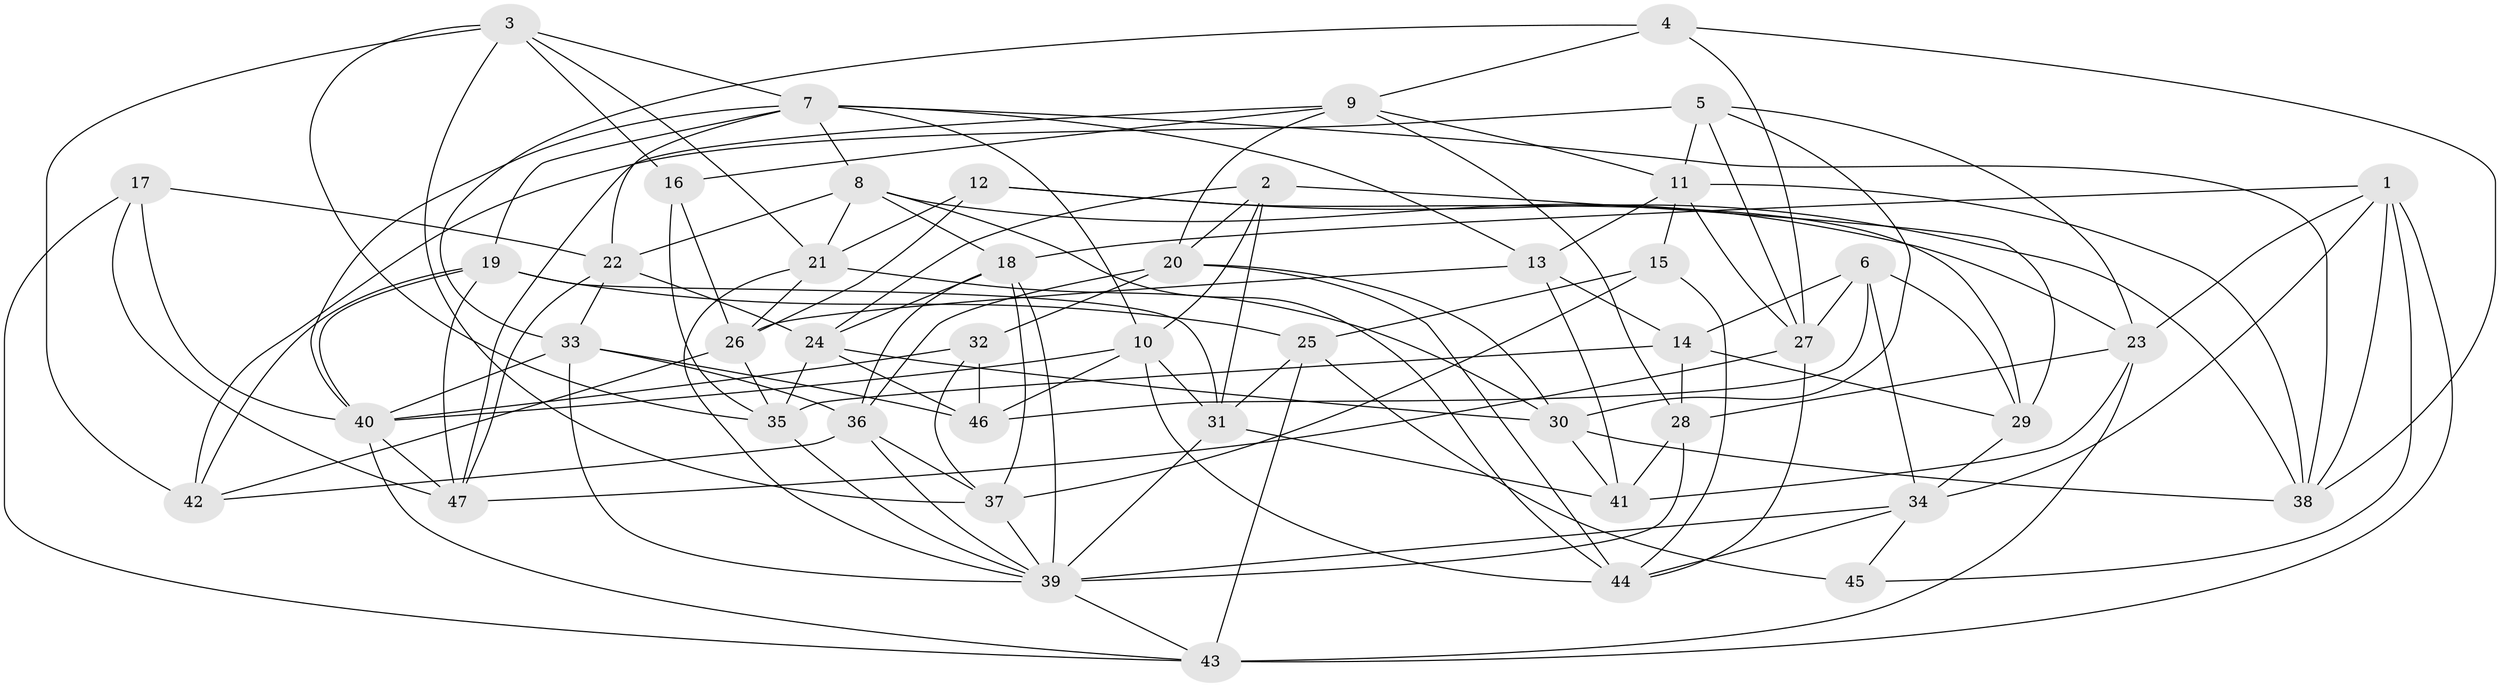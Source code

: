 // original degree distribution, {4: 1.0}
// Generated by graph-tools (version 1.1) at 2025/26/03/09/25 03:26:53]
// undirected, 47 vertices, 132 edges
graph export_dot {
graph [start="1"]
  node [color=gray90,style=filled];
  1;
  2;
  3;
  4;
  5;
  6;
  7;
  8;
  9;
  10;
  11;
  12;
  13;
  14;
  15;
  16;
  17;
  18;
  19;
  20;
  21;
  22;
  23;
  24;
  25;
  26;
  27;
  28;
  29;
  30;
  31;
  32;
  33;
  34;
  35;
  36;
  37;
  38;
  39;
  40;
  41;
  42;
  43;
  44;
  45;
  46;
  47;
  1 -- 18 [weight=1.0];
  1 -- 23 [weight=1.0];
  1 -- 34 [weight=1.0];
  1 -- 38 [weight=1.0];
  1 -- 43 [weight=1.0];
  1 -- 45 [weight=1.0];
  2 -- 10 [weight=1.0];
  2 -- 20 [weight=1.0];
  2 -- 24 [weight=1.0];
  2 -- 29 [weight=2.0];
  2 -- 31 [weight=1.0];
  3 -- 7 [weight=1.0];
  3 -- 16 [weight=1.0];
  3 -- 21 [weight=1.0];
  3 -- 35 [weight=1.0];
  3 -- 37 [weight=1.0];
  3 -- 42 [weight=1.0];
  4 -- 9 [weight=1.0];
  4 -- 27 [weight=1.0];
  4 -- 33 [weight=1.0];
  4 -- 38 [weight=1.0];
  5 -- 11 [weight=1.0];
  5 -- 23 [weight=1.0];
  5 -- 27 [weight=1.0];
  5 -- 30 [weight=1.0];
  5 -- 42 [weight=2.0];
  6 -- 14 [weight=1.0];
  6 -- 27 [weight=1.0];
  6 -- 29 [weight=1.0];
  6 -- 34 [weight=1.0];
  6 -- 46 [weight=2.0];
  7 -- 8 [weight=1.0];
  7 -- 10 [weight=1.0];
  7 -- 13 [weight=1.0];
  7 -- 19 [weight=1.0];
  7 -- 22 [weight=1.0];
  7 -- 38 [weight=1.0];
  7 -- 40 [weight=1.0];
  8 -- 18 [weight=1.0];
  8 -- 21 [weight=1.0];
  8 -- 22 [weight=1.0];
  8 -- 23 [weight=1.0];
  8 -- 44 [weight=1.0];
  9 -- 11 [weight=1.0];
  9 -- 16 [weight=1.0];
  9 -- 20 [weight=1.0];
  9 -- 28 [weight=1.0];
  9 -- 47 [weight=1.0];
  10 -- 31 [weight=1.0];
  10 -- 40 [weight=1.0];
  10 -- 44 [weight=1.0];
  10 -- 46 [weight=1.0];
  11 -- 13 [weight=1.0];
  11 -- 15 [weight=1.0];
  11 -- 27 [weight=1.0];
  11 -- 38 [weight=1.0];
  12 -- 21 [weight=1.0];
  12 -- 26 [weight=1.0];
  12 -- 29 [weight=1.0];
  12 -- 38 [weight=1.0];
  13 -- 14 [weight=2.0];
  13 -- 26 [weight=1.0];
  13 -- 41 [weight=1.0];
  14 -- 28 [weight=1.0];
  14 -- 29 [weight=1.0];
  14 -- 35 [weight=1.0];
  15 -- 25 [weight=1.0];
  15 -- 37 [weight=1.0];
  15 -- 44 [weight=1.0];
  16 -- 26 [weight=1.0];
  16 -- 35 [weight=1.0];
  17 -- 22 [weight=1.0];
  17 -- 40 [weight=1.0];
  17 -- 43 [weight=1.0];
  17 -- 47 [weight=1.0];
  18 -- 24 [weight=1.0];
  18 -- 36 [weight=1.0];
  18 -- 37 [weight=1.0];
  18 -- 39 [weight=1.0];
  19 -- 25 [weight=1.0];
  19 -- 31 [weight=1.0];
  19 -- 40 [weight=1.0];
  19 -- 42 [weight=1.0];
  19 -- 47 [weight=1.0];
  20 -- 30 [weight=1.0];
  20 -- 32 [weight=1.0];
  20 -- 36 [weight=1.0];
  20 -- 44 [weight=1.0];
  21 -- 26 [weight=1.0];
  21 -- 30 [weight=1.0];
  21 -- 39 [weight=1.0];
  22 -- 24 [weight=1.0];
  22 -- 33 [weight=1.0];
  22 -- 47 [weight=1.0];
  23 -- 28 [weight=1.0];
  23 -- 41 [weight=1.0];
  23 -- 43 [weight=1.0];
  24 -- 30 [weight=1.0];
  24 -- 35 [weight=1.0];
  24 -- 46 [weight=1.0];
  25 -- 31 [weight=1.0];
  25 -- 43 [weight=1.0];
  25 -- 45 [weight=2.0];
  26 -- 35 [weight=1.0];
  26 -- 42 [weight=1.0];
  27 -- 44 [weight=1.0];
  27 -- 47 [weight=1.0];
  28 -- 39 [weight=1.0];
  28 -- 41 [weight=2.0];
  29 -- 34 [weight=1.0];
  30 -- 38 [weight=1.0];
  30 -- 41 [weight=1.0];
  31 -- 39 [weight=1.0];
  31 -- 41 [weight=1.0];
  32 -- 37 [weight=1.0];
  32 -- 40 [weight=3.0];
  32 -- 46 [weight=1.0];
  33 -- 36 [weight=1.0];
  33 -- 39 [weight=1.0];
  33 -- 40 [weight=1.0];
  33 -- 46 [weight=1.0];
  34 -- 39 [weight=1.0];
  34 -- 44 [weight=1.0];
  34 -- 45 [weight=1.0];
  35 -- 39 [weight=1.0];
  36 -- 37 [weight=1.0];
  36 -- 39 [weight=1.0];
  36 -- 42 [weight=1.0];
  37 -- 39 [weight=1.0];
  39 -- 43 [weight=1.0];
  40 -- 43 [weight=1.0];
  40 -- 47 [weight=1.0];
}
